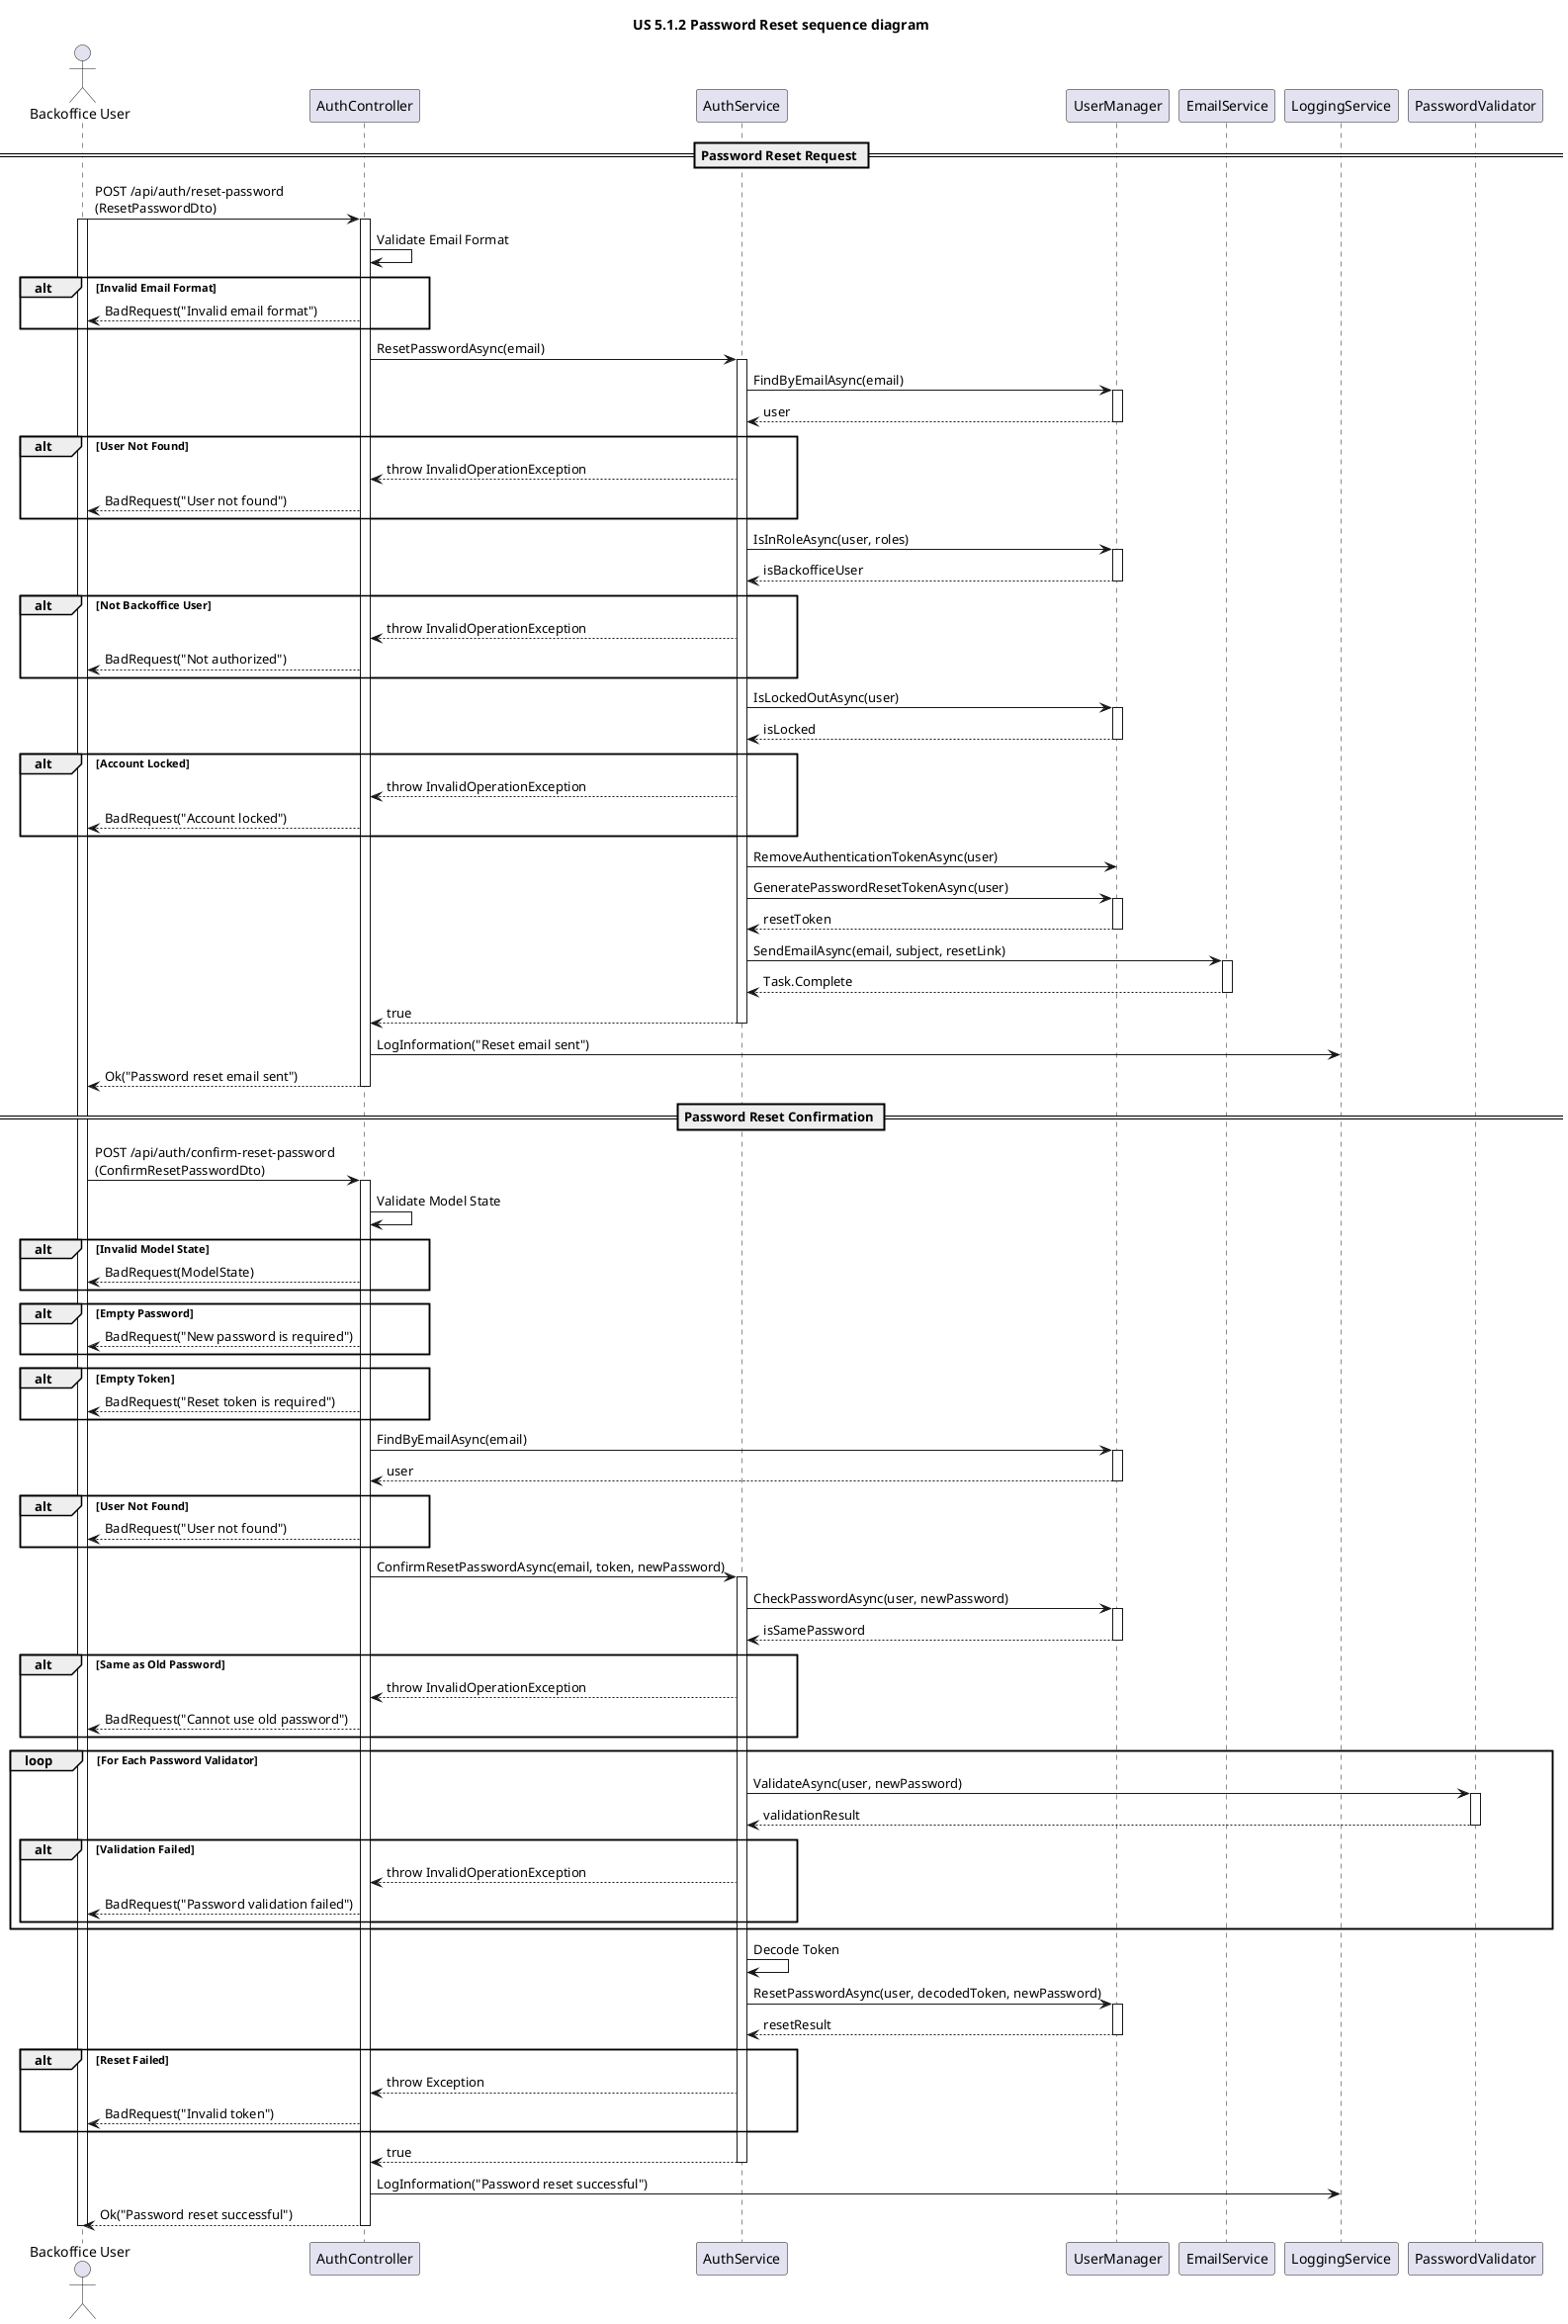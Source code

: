 @startuml namespace US 5.1.2 sequence diagram
title US 5.1.2 Password Reset sequence diagram

actor "Backoffice User" as user
participant "AuthController" as controller
participant "AuthService" as service
participant "UserManager" as userManager
participant "EmailService" as emailService
participant "LoggingService" as logger
participant "PasswordValidator" as validator

== Password Reset Request ==


user -> controller : POST /api/auth/reset-password\n(ResetPasswordDto)
activate user
activate controller

controller -> controller : Validate Email Format
alt Invalid Email Format
    controller --> user : BadRequest("Invalid email format")
end

controller -> service : ResetPasswordAsync(email)
activate service

service -> userManager : FindByEmailAsync(email)
activate userManager
userManager --> service : user
deactivate userManager

alt User Not Found
    service --> controller : throw InvalidOperationException
    controller --> user : BadRequest("User not found")
end

service -> userManager : IsInRoleAsync(user, roles)
activate userManager
userManager --> service : isBackofficeUser
deactivate userManager

alt Not Backoffice User
    service --> controller : throw InvalidOperationException
    controller --> user : BadRequest("Not authorized")
end

service -> userManager : IsLockedOutAsync(user)
activate userManager
userManager --> service : isLocked
deactivate userManager

alt Account Locked
    service --> controller : throw InvalidOperationException
    controller --> user : BadRequest("Account locked")
end

service -> userManager : RemoveAuthenticationTokenAsync(user)
service -> userManager : GeneratePasswordResetTokenAsync(user)
activate userManager
userManager --> service : resetToken
deactivate userManager

service -> emailService : SendEmailAsync(email, subject, resetLink)
activate emailService
emailService --> service : Task.Complete
deactivate emailService

service --> controller : true
deactivate service

controller -> logger : LogInformation("Reset email sent")
controller --> user : Ok("Password reset email sent")
deactivate 
== Password Reset Confirmation ==

user -> controller : POST /api/auth/confirm-reset-password\n(ConfirmResetPasswordDto)
activate controller

controller -> controller : Validate Model State
alt Invalid Model State
    controller --> user : BadRequest(ModelState)
end

alt Empty Password
    controller --> user : BadRequest("New password is required")
end

alt Empty Token
    controller --> user : BadRequest("Reset token is required")
end

controller -> userManager : FindByEmailAsync(email)
activate userManager
userManager --> controller : user
deactivate userManager

alt User Not Found
    controller --> user : BadRequest("User not found")
end

controller -> service : ConfirmResetPasswordAsync(email, token, newPassword)
activate service

service -> userManager : CheckPasswordAsync(user, newPassword)
activate userManager
userManager --> service : isSamePassword
deactivate userManager

alt Same as Old Password
    service --> controller : throw InvalidOperationException
    controller --> user : BadRequest("Cannot use old password")
end

loop For Each Password Validator
    service -> validator : ValidateAsync(user, newPassword)
    activate validator
    validator --> service : validationResult
    deactivate validator
    
    alt Validation Failed
        service --> controller : throw InvalidOperationException
        controller --> user : BadRequest("Password validation failed")
    end
end



service -> service : Decode Token
service -> userManager : ResetPasswordAsync(user, decodedToken, newPassword)
activate userManager
userManager --> service : resetResult
deactivate userManager

alt Reset Failed
    service --> controller : throw Exception
    controller --> user : BadRequest("Invalid token")
end

service --> controller : true
deactivate service

controller -> logger : LogInformation("Password reset successful")
controller --> user : Ok("Password reset successful")
deactivate controller
deactivate user
@enduml